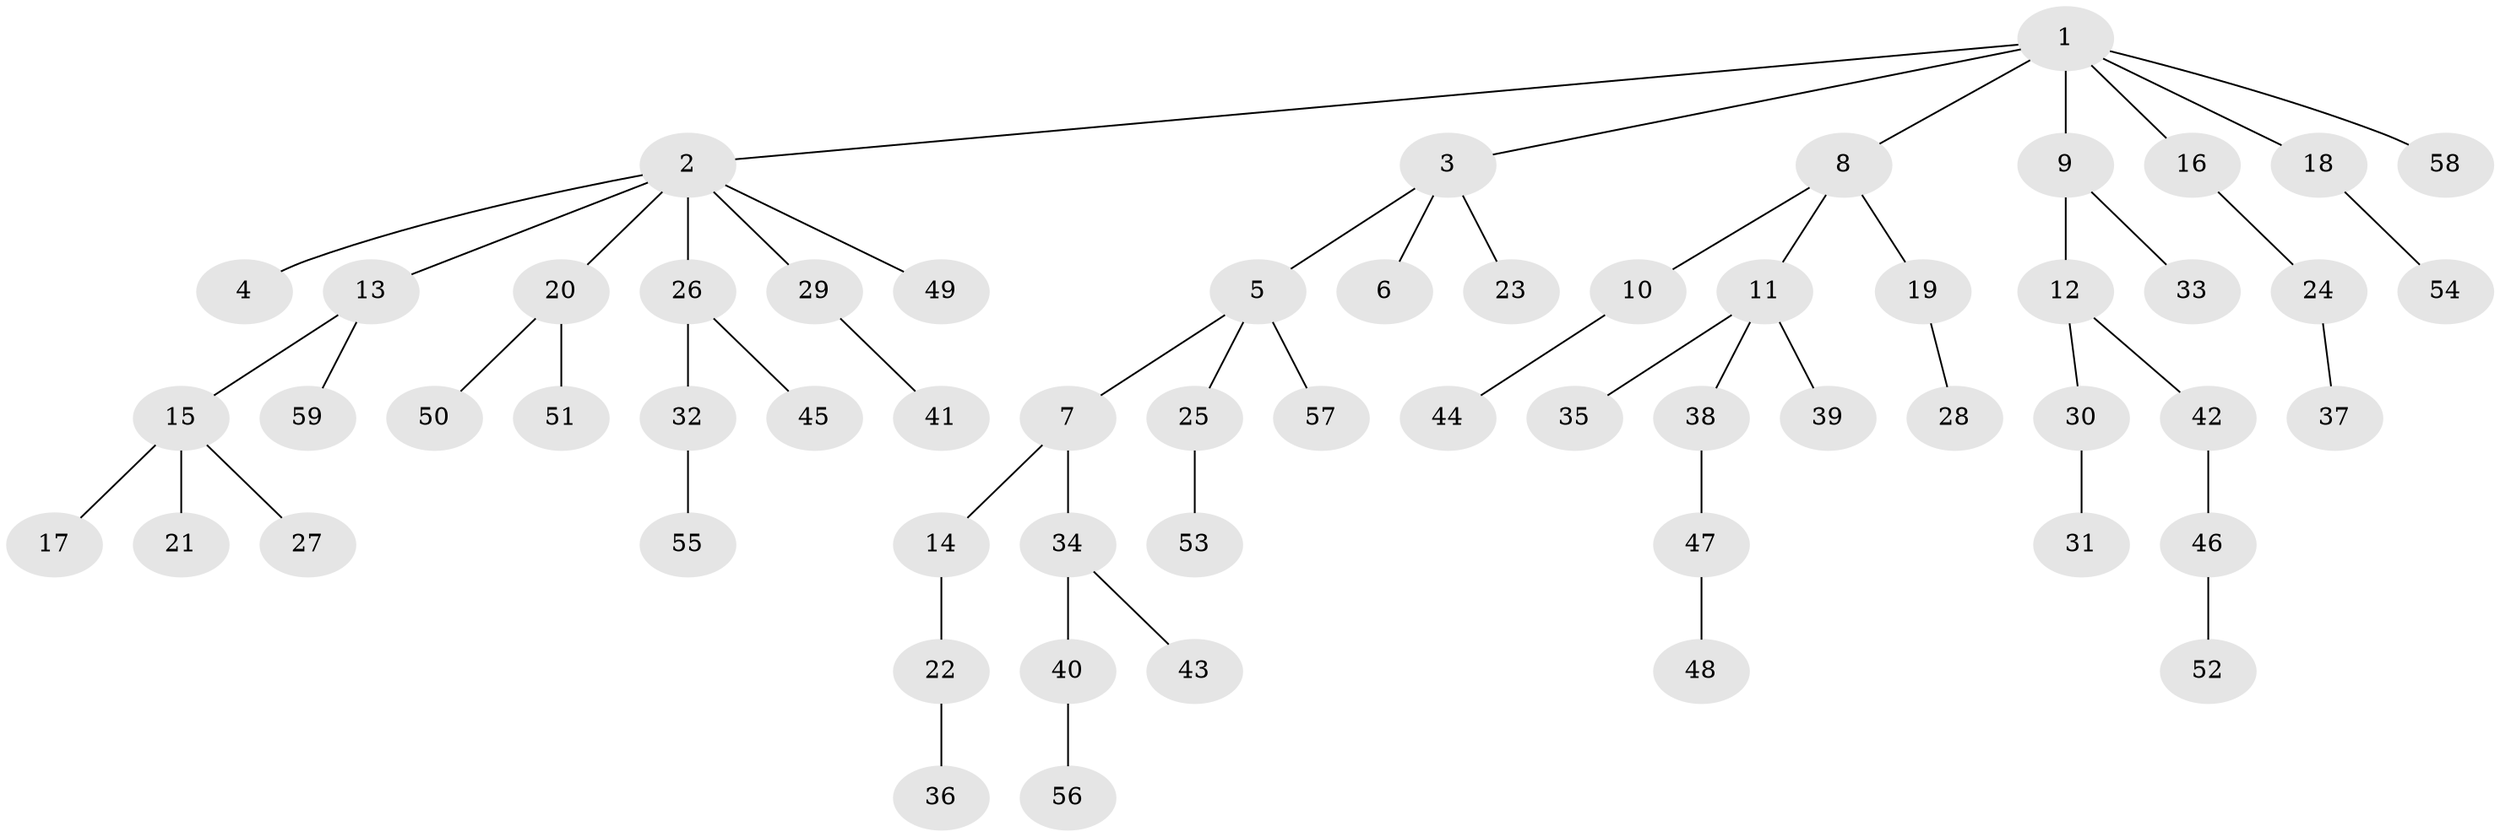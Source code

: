 // Generated by graph-tools (version 1.1) at 2025/53/03/09/25 04:53:24]
// undirected, 59 vertices, 58 edges
graph export_dot {
graph [start="1"]
  node [color=gray90,style=filled];
  1;
  2;
  3;
  4;
  5;
  6;
  7;
  8;
  9;
  10;
  11;
  12;
  13;
  14;
  15;
  16;
  17;
  18;
  19;
  20;
  21;
  22;
  23;
  24;
  25;
  26;
  27;
  28;
  29;
  30;
  31;
  32;
  33;
  34;
  35;
  36;
  37;
  38;
  39;
  40;
  41;
  42;
  43;
  44;
  45;
  46;
  47;
  48;
  49;
  50;
  51;
  52;
  53;
  54;
  55;
  56;
  57;
  58;
  59;
  1 -- 2;
  1 -- 3;
  1 -- 8;
  1 -- 9;
  1 -- 16;
  1 -- 18;
  1 -- 58;
  2 -- 4;
  2 -- 13;
  2 -- 20;
  2 -- 26;
  2 -- 29;
  2 -- 49;
  3 -- 5;
  3 -- 6;
  3 -- 23;
  5 -- 7;
  5 -- 25;
  5 -- 57;
  7 -- 14;
  7 -- 34;
  8 -- 10;
  8 -- 11;
  8 -- 19;
  9 -- 12;
  9 -- 33;
  10 -- 44;
  11 -- 35;
  11 -- 38;
  11 -- 39;
  12 -- 30;
  12 -- 42;
  13 -- 15;
  13 -- 59;
  14 -- 22;
  15 -- 17;
  15 -- 21;
  15 -- 27;
  16 -- 24;
  18 -- 54;
  19 -- 28;
  20 -- 50;
  20 -- 51;
  22 -- 36;
  24 -- 37;
  25 -- 53;
  26 -- 32;
  26 -- 45;
  29 -- 41;
  30 -- 31;
  32 -- 55;
  34 -- 40;
  34 -- 43;
  38 -- 47;
  40 -- 56;
  42 -- 46;
  46 -- 52;
  47 -- 48;
}
